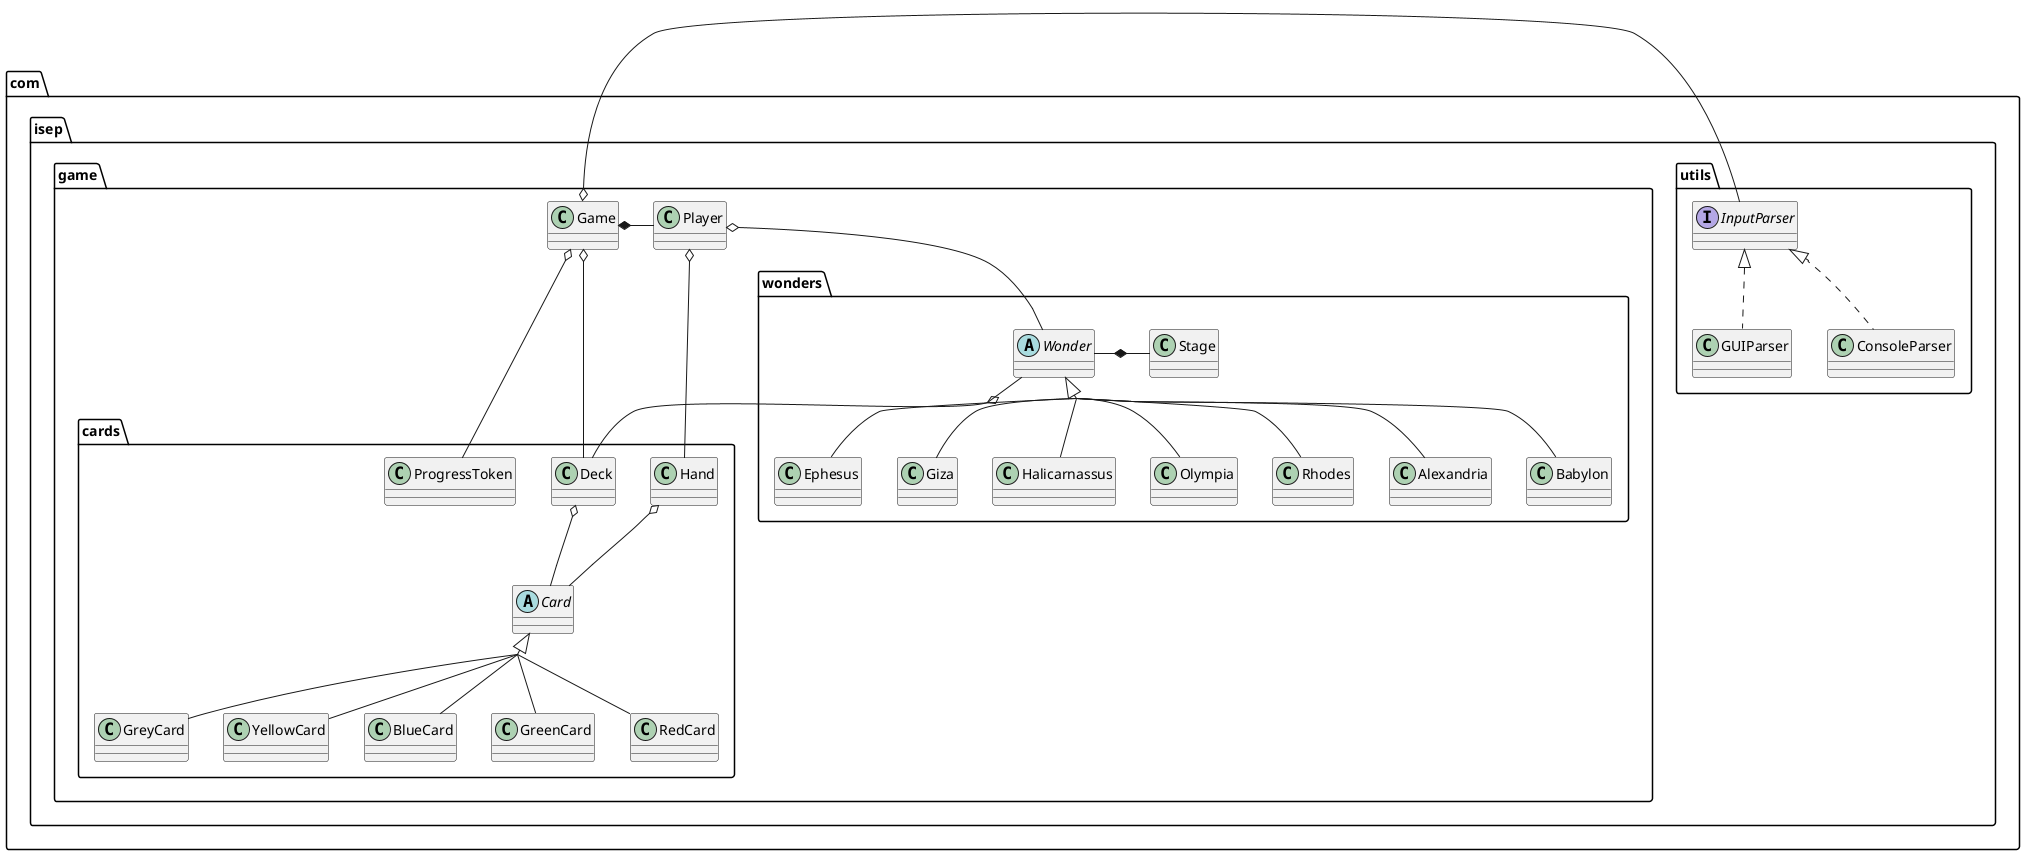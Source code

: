 @startuml
skinparam groupInheritance 4

package com.isep.utils {
interface "InputParser"
InputParser <|.. ConsoleParser
InputParser <|.. GUIParser
}

package com.isep.game {
class "Game"
class "Player"

package com.isep.game.cards {
abstract class "Card"
Card <|-- GreyCard
Card <|-- YellowCard
Card <|-- BlueCard
Card <|-- GreenCard
Card <|-- RedCard
class "Deck"
Deck o-- Card
class "Hand"
Hand o-- Card
class "ProgressToken"
}

package com.isep.game.wonders {
abstract class "Wonder"
Wonder <|-- Alexandria
Wonder <|-- Babylon
Wonder <|-- Ephesus
Wonder <|-- Giza
Wonder <|-- Halicarnassus
Wonder <|-- Olympia
Wonder <|-- Rhodes
Wonder o-- Deck
class "Stage"
Wonder *-right- Stage
}

Game o-left- InputParser
Game *-right- Player
Game o-- ProgressToken
Game o-- Deck
Player o-- Wonder
Player o-- Hand
}

@enduml
